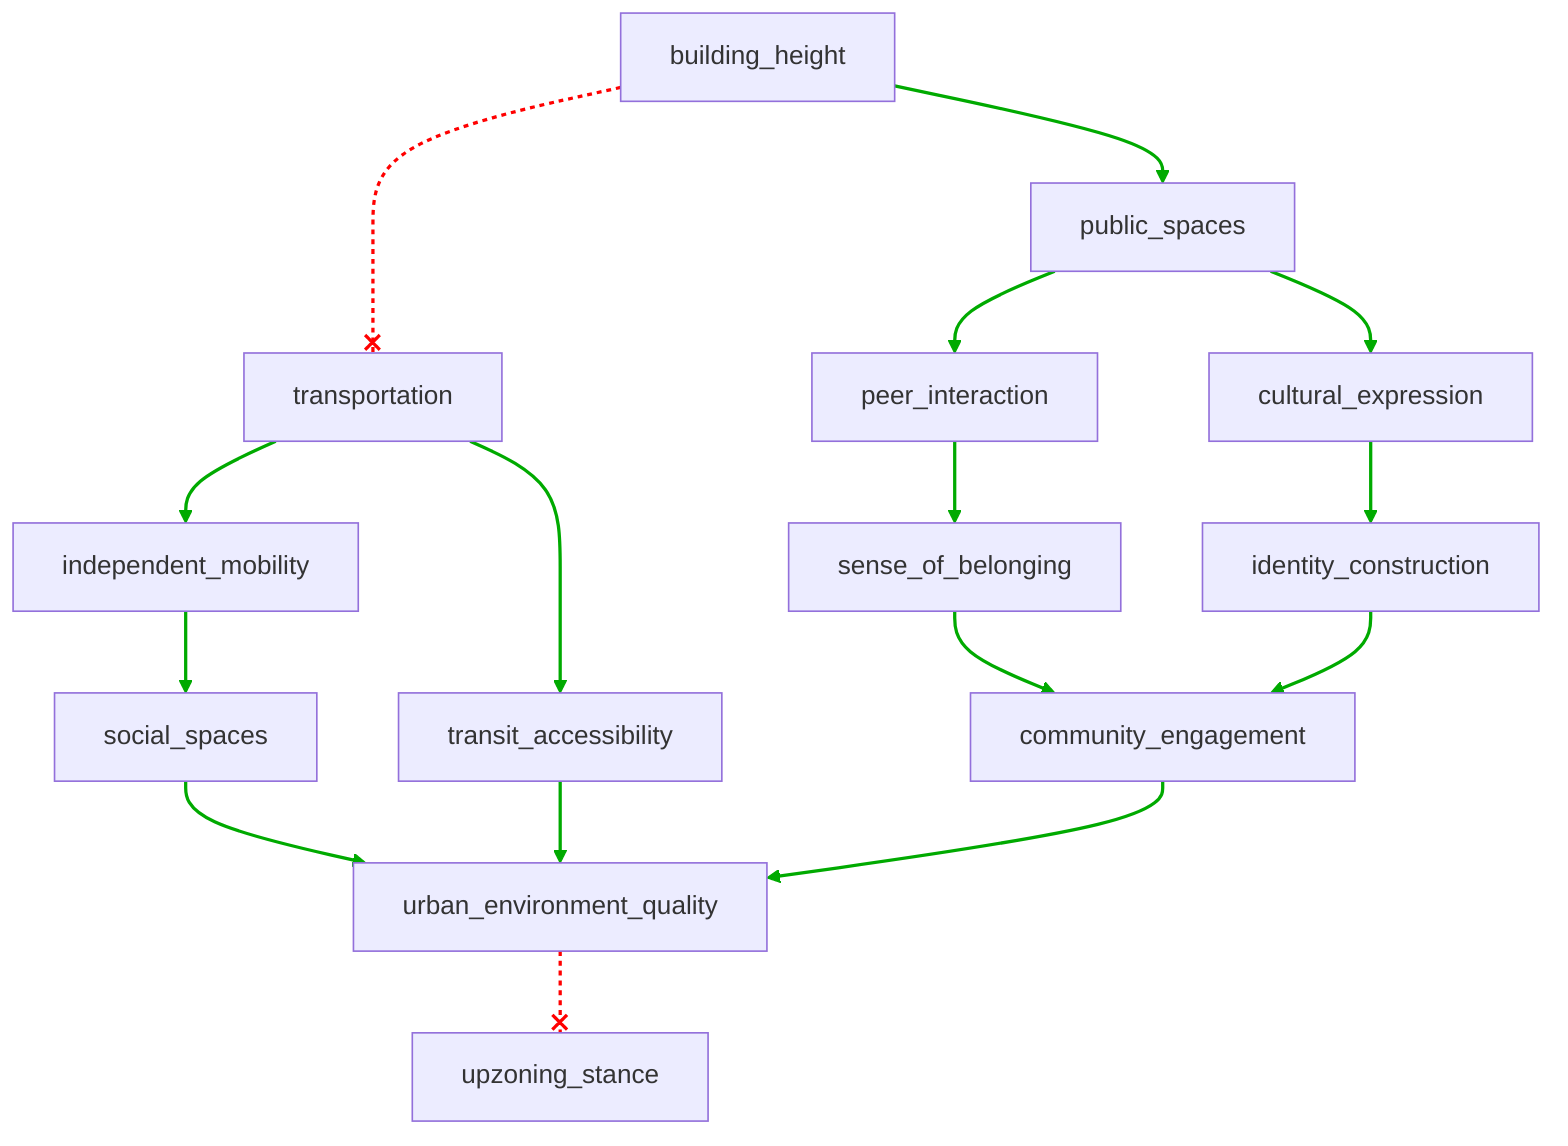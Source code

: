 flowchart TD
n1[building_height]
n2[public_spaces]
n3[transportation]
n4[peer_interaction]
n5[cultural_expression]
n6[independent_mobility]
n7[sense_of_belonging]
n8[identity_construction]
n9[social_spaces]
n10[transit_accessibility]
n11[community_engagement]
n12[urban_environment_quality]
n13[upzoning_stance]
n1 --> n2
n1 --x n3
n2 --> n4
n2 --> n5
n3 --> n6
n3 --> n10
n4 --> n7
n5 --> n8
n6 --> n9
n7 --> n11
n8 --> n11
n9 --> n12
n10 --> n12
n11 --> n12
n12 --x n13
linkStyle 0 stroke:#00AA00,stroke-width:2px
linkStyle 1 stroke:#FF0000,stroke-dasharray:3,stroke-width:2px
linkStyle 2 stroke:#00AA00,stroke-width:2px
linkStyle 3 stroke:#00AA00,stroke-width:2px
linkStyle 4 stroke:#00AA00,stroke-width:2px
linkStyle 5 stroke:#00AA00,stroke-width:2px
linkStyle 6 stroke:#00AA00,stroke-width:2px
linkStyle 7 stroke:#00AA00,stroke-width:2px
linkStyle 8 stroke:#00AA00,stroke-width:2px
linkStyle 9 stroke:#00AA00,stroke-width:2px
linkStyle 10 stroke:#00AA00,stroke-width:2px
linkStyle 11 stroke:#00AA00,stroke-width:2px
linkStyle 12 stroke:#00AA00,stroke-width:2px
linkStyle 13 stroke:#00AA00,stroke-width:2px
linkStyle 14 stroke:#FF0000,stroke-dasharray:3,stroke-width:2px